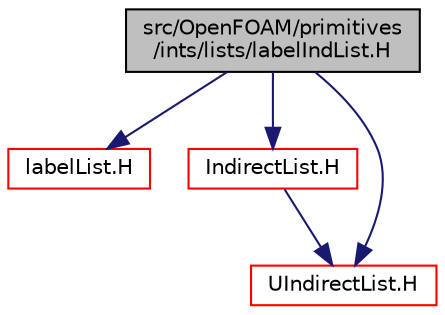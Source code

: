 digraph "src/OpenFOAM/primitives/ints/lists/labelIndList.H"
{
  bgcolor="transparent";
  edge [fontname="Helvetica",fontsize="10",labelfontname="Helvetica",labelfontsize="10"];
  node [fontname="Helvetica",fontsize="10",shape=record];
  Node1 [label="src/OpenFOAM/primitives\l/ints/lists/labelIndList.H",height=0.2,width=0.4,color="black", fillcolor="grey75", style="filled" fontcolor="black"];
  Node1 -> Node2 [color="midnightblue",fontsize="10",style="solid",fontname="Helvetica"];
  Node2 [label="labelList.H",height=0.2,width=0.4,color="red",URL="$labelList_8H.html"];
  Node1 -> Node3 [color="midnightblue",fontsize="10",style="solid",fontname="Helvetica"];
  Node3 [label="IndirectList.H",height=0.2,width=0.4,color="red",URL="$IndirectList_8H.html"];
  Node3 -> Node4 [color="midnightblue",fontsize="10",style="solid",fontname="Helvetica"];
  Node4 [label="UIndirectList.H",height=0.2,width=0.4,color="red",URL="$UIndirectList_8H.html"];
  Node1 -> Node4 [color="midnightblue",fontsize="10",style="solid",fontname="Helvetica"];
}
